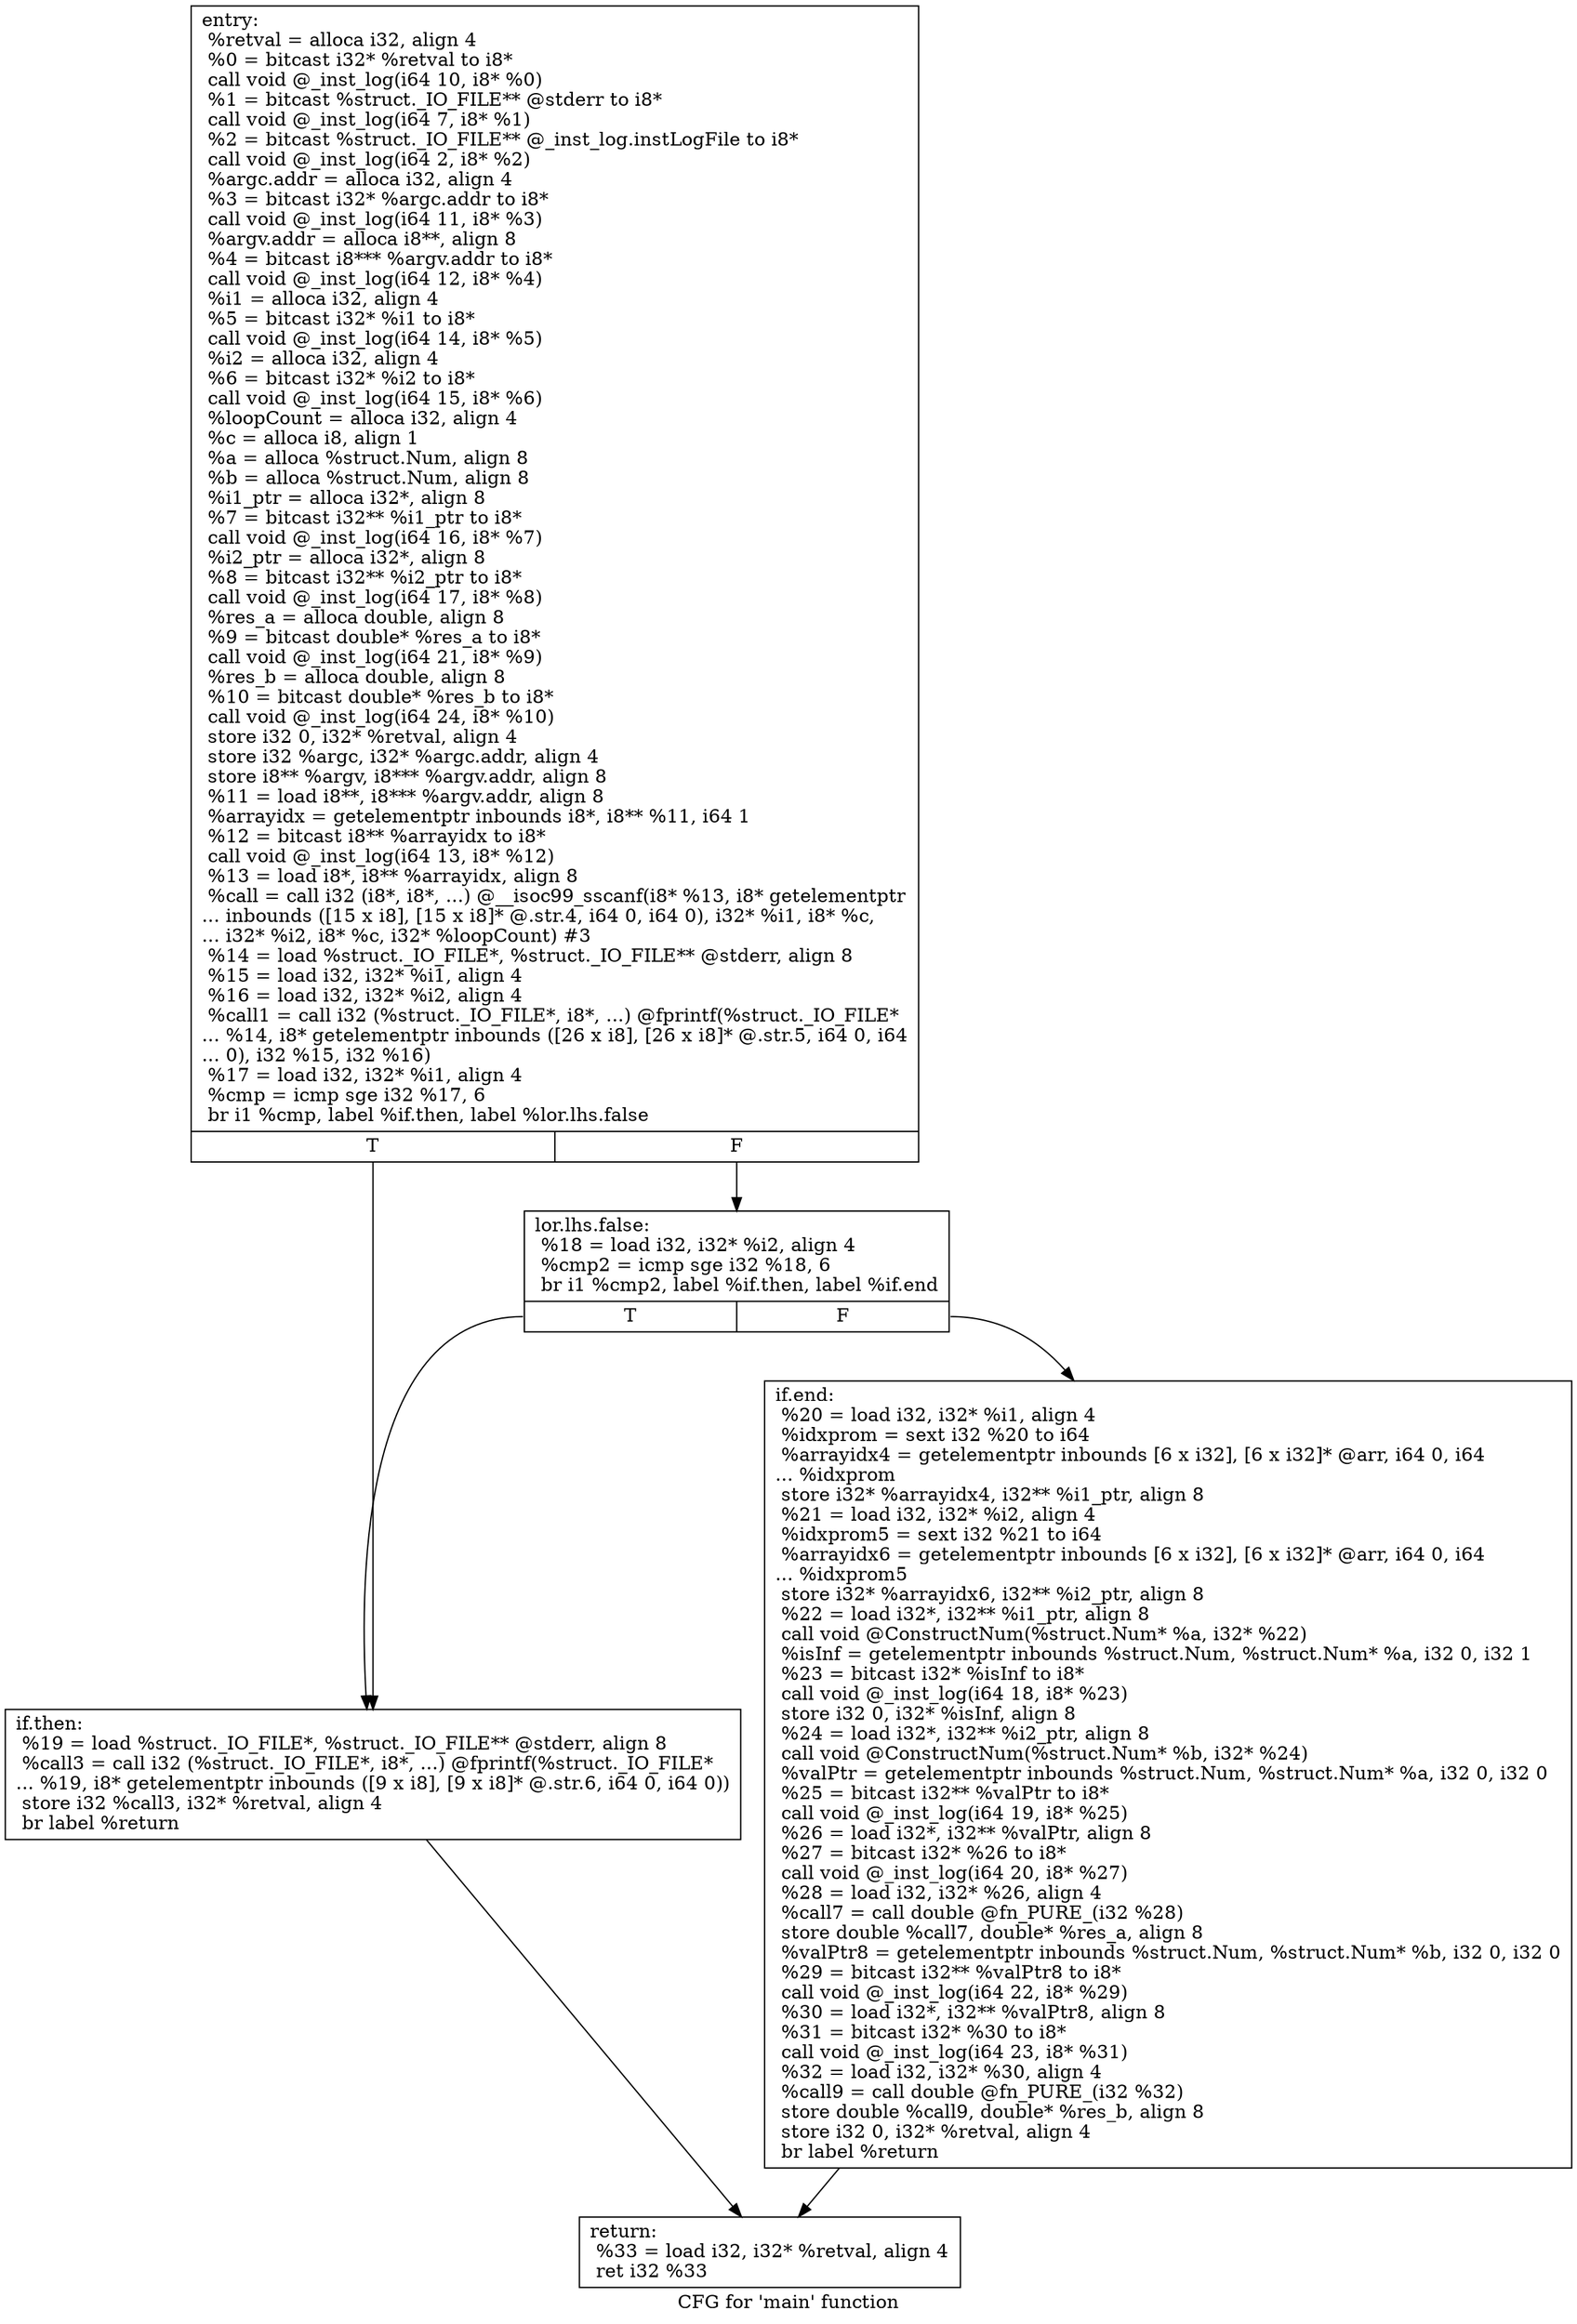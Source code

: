 digraph "CFG for 'main' function" {
	label="CFG for 'main' function";

	Node0x564d40187a80 [shape=record,label="{entry:\l  %retval = alloca i32, align 4\l  %0 = bitcast i32* %retval to i8*\l  call void @_inst_log(i64 10, i8* %0)\l  %1 = bitcast %struct._IO_FILE** @stderr to i8*\l  call void @_inst_log(i64 7, i8* %1)\l  %2 = bitcast %struct._IO_FILE** @_inst_log.instLogFile to i8*\l  call void @_inst_log(i64 2, i8* %2)\l  %argc.addr = alloca i32, align 4\l  %3 = bitcast i32* %argc.addr to i8*\l  call void @_inst_log(i64 11, i8* %3)\l  %argv.addr = alloca i8**, align 8\l  %4 = bitcast i8*** %argv.addr to i8*\l  call void @_inst_log(i64 12, i8* %4)\l  %i1 = alloca i32, align 4\l  %5 = bitcast i32* %i1 to i8*\l  call void @_inst_log(i64 14, i8* %5)\l  %i2 = alloca i32, align 4\l  %6 = bitcast i32* %i2 to i8*\l  call void @_inst_log(i64 15, i8* %6)\l  %loopCount = alloca i32, align 4\l  %c = alloca i8, align 1\l  %a = alloca %struct.Num, align 8\l  %b = alloca %struct.Num, align 8\l  %i1_ptr = alloca i32*, align 8\l  %7 = bitcast i32** %i1_ptr to i8*\l  call void @_inst_log(i64 16, i8* %7)\l  %i2_ptr = alloca i32*, align 8\l  %8 = bitcast i32** %i2_ptr to i8*\l  call void @_inst_log(i64 17, i8* %8)\l  %res_a = alloca double, align 8\l  %9 = bitcast double* %res_a to i8*\l  call void @_inst_log(i64 21, i8* %9)\l  %res_b = alloca double, align 8\l  %10 = bitcast double* %res_b to i8*\l  call void @_inst_log(i64 24, i8* %10)\l  store i32 0, i32* %retval, align 4\l  store i32 %argc, i32* %argc.addr, align 4\l  store i8** %argv, i8*** %argv.addr, align 8\l  %11 = load i8**, i8*** %argv.addr, align 8\l  %arrayidx = getelementptr inbounds i8*, i8** %11, i64 1\l  %12 = bitcast i8** %arrayidx to i8*\l  call void @_inst_log(i64 13, i8* %12)\l  %13 = load i8*, i8** %arrayidx, align 8\l  %call = call i32 (i8*, i8*, ...) @__isoc99_sscanf(i8* %13, i8* getelementptr\l... inbounds ([15 x i8], [15 x i8]* @.str.4, i64 0, i64 0), i32* %i1, i8* %c,\l... i32* %i2, i8* %c, i32* %loopCount) #3\l  %14 = load %struct._IO_FILE*, %struct._IO_FILE** @stderr, align 8\l  %15 = load i32, i32* %i1, align 4\l  %16 = load i32, i32* %i2, align 4\l  %call1 = call i32 (%struct._IO_FILE*, i8*, ...) @fprintf(%struct._IO_FILE*\l... %14, i8* getelementptr inbounds ([26 x i8], [26 x i8]* @.str.5, i64 0, i64\l... 0), i32 %15, i32 %16)\l  %17 = load i32, i32* %i1, align 4\l  %cmp = icmp sge i32 %17, 6\l  br i1 %cmp, label %if.then, label %lor.lhs.false\l|{<s0>T|<s1>F}}"];
	Node0x564d40187a80:s0 -> Node0x564d4018a990;
	Node0x564d40187a80:s1 -> Node0x564d4018a940;
	Node0x564d4018a940 [shape=record,label="{lor.lhs.false:                                    \l  %18 = load i32, i32* %i2, align 4\l  %cmp2 = icmp sge i32 %18, 6\l  br i1 %cmp2, label %if.then, label %if.end\l|{<s0>T|<s1>F}}"];
	Node0x564d4018a940:s0 -> Node0x564d4018a990;
	Node0x564d4018a940:s1 -> Node0x564d4018a9e0;
	Node0x564d4018a990 [shape=record,label="{if.then:                                          \l  %19 = load %struct._IO_FILE*, %struct._IO_FILE** @stderr, align 8\l  %call3 = call i32 (%struct._IO_FILE*, i8*, ...) @fprintf(%struct._IO_FILE*\l... %19, i8* getelementptr inbounds ([9 x i8], [9 x i8]* @.str.6, i64 0, i64 0))\l  store i32 %call3, i32* %retval, align 4\l  br label %return\l}"];
	Node0x564d4018a990 -> Node0x564d4018aa30;
	Node0x564d4018a9e0 [shape=record,label="{if.end:                                           \l  %20 = load i32, i32* %i1, align 4\l  %idxprom = sext i32 %20 to i64\l  %arrayidx4 = getelementptr inbounds [6 x i32], [6 x i32]* @arr, i64 0, i64\l... %idxprom\l  store i32* %arrayidx4, i32** %i1_ptr, align 8\l  %21 = load i32, i32* %i2, align 4\l  %idxprom5 = sext i32 %21 to i64\l  %arrayidx6 = getelementptr inbounds [6 x i32], [6 x i32]* @arr, i64 0, i64\l... %idxprom5\l  store i32* %arrayidx6, i32** %i2_ptr, align 8\l  %22 = load i32*, i32** %i1_ptr, align 8\l  call void @ConstructNum(%struct.Num* %a, i32* %22)\l  %isInf = getelementptr inbounds %struct.Num, %struct.Num* %a, i32 0, i32 1\l  %23 = bitcast i32* %isInf to i8*\l  call void @_inst_log(i64 18, i8* %23)\l  store i32 0, i32* %isInf, align 8\l  %24 = load i32*, i32** %i2_ptr, align 8\l  call void @ConstructNum(%struct.Num* %b, i32* %24)\l  %valPtr = getelementptr inbounds %struct.Num, %struct.Num* %a, i32 0, i32 0\l  %25 = bitcast i32** %valPtr to i8*\l  call void @_inst_log(i64 19, i8* %25)\l  %26 = load i32*, i32** %valPtr, align 8\l  %27 = bitcast i32* %26 to i8*\l  call void @_inst_log(i64 20, i8* %27)\l  %28 = load i32, i32* %26, align 4\l  %call7 = call double @fn_PURE_(i32 %28)\l  store double %call7, double* %res_a, align 8\l  %valPtr8 = getelementptr inbounds %struct.Num, %struct.Num* %b, i32 0, i32 0\l  %29 = bitcast i32** %valPtr8 to i8*\l  call void @_inst_log(i64 22, i8* %29)\l  %30 = load i32*, i32** %valPtr8, align 8\l  %31 = bitcast i32* %30 to i8*\l  call void @_inst_log(i64 23, i8* %31)\l  %32 = load i32, i32* %30, align 4\l  %call9 = call double @fn_PURE_(i32 %32)\l  store double %call9, double* %res_b, align 8\l  store i32 0, i32* %retval, align 4\l  br label %return\l}"];
	Node0x564d4018a9e0 -> Node0x564d4018aa30;
	Node0x564d4018aa30 [shape=record,label="{return:                                           \l  %33 = load i32, i32* %retval, align 4\l  ret i32 %33\l}"];
}
